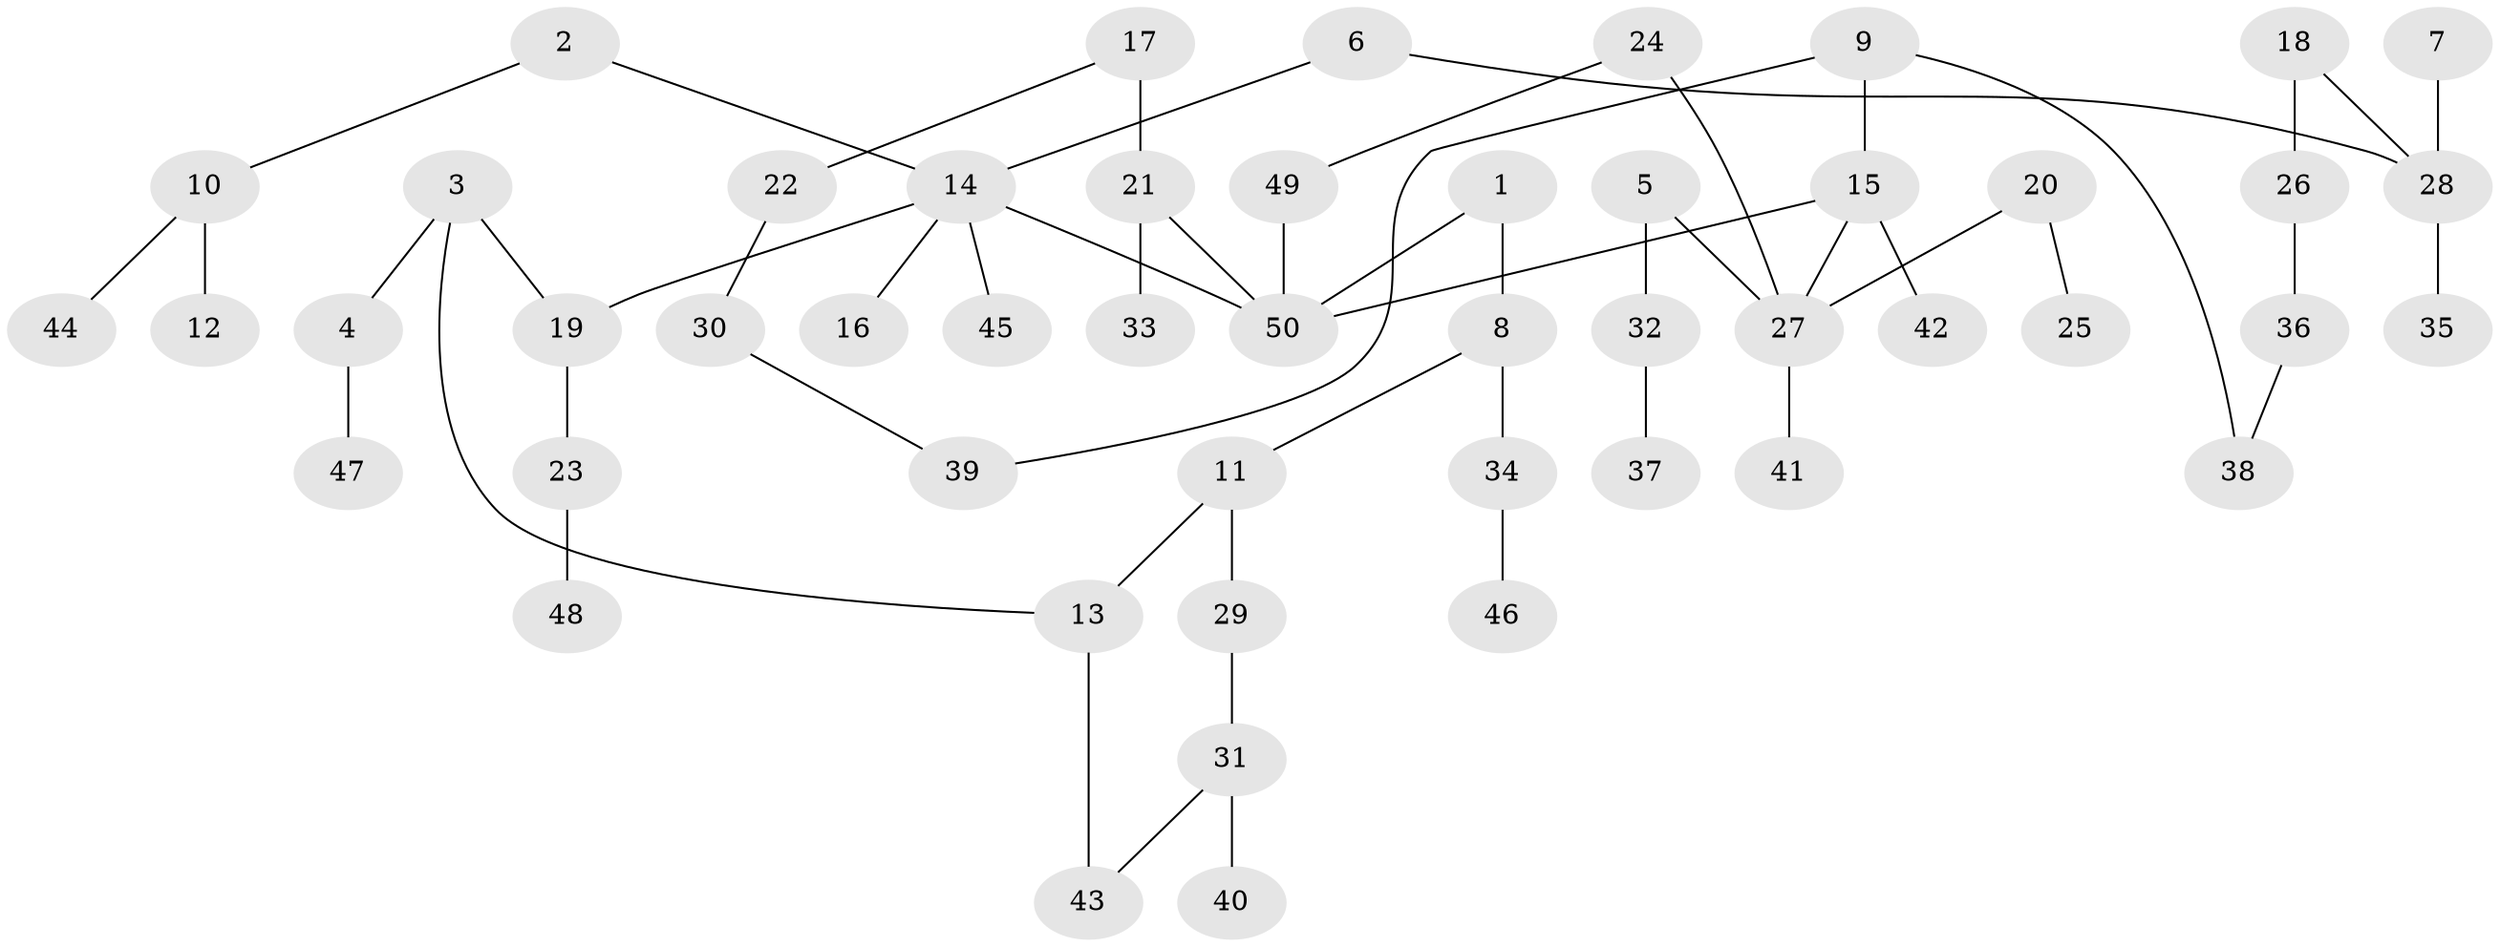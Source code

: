 // original degree distribution, {7: 0.014285714285714285, 6: 0.02857142857142857, 4: 0.04285714285714286, 2: 0.2714285714285714, 5: 0.02857142857142857, 1: 0.42857142857142855, 3: 0.18571428571428572}
// Generated by graph-tools (version 1.1) at 2025/36/03/04/25 23:36:08]
// undirected, 50 vertices, 54 edges
graph export_dot {
  node [color=gray90,style=filled];
  1;
  2;
  3;
  4;
  5;
  6;
  7;
  8;
  9;
  10;
  11;
  12;
  13;
  14;
  15;
  16;
  17;
  18;
  19;
  20;
  21;
  22;
  23;
  24;
  25;
  26;
  27;
  28;
  29;
  30;
  31;
  32;
  33;
  34;
  35;
  36;
  37;
  38;
  39;
  40;
  41;
  42;
  43;
  44;
  45;
  46;
  47;
  48;
  49;
  50;
  1 -- 8 [weight=1.0];
  1 -- 50 [weight=1.0];
  2 -- 10 [weight=1.0];
  2 -- 14 [weight=1.0];
  3 -- 4 [weight=1.0];
  3 -- 13 [weight=1.0];
  3 -- 19 [weight=1.0];
  4 -- 47 [weight=1.0];
  5 -- 27 [weight=1.0];
  5 -- 32 [weight=1.0];
  6 -- 14 [weight=1.0];
  6 -- 28 [weight=1.0];
  7 -- 28 [weight=1.0];
  8 -- 11 [weight=1.0];
  8 -- 34 [weight=1.0];
  9 -- 15 [weight=1.0];
  9 -- 38 [weight=1.0];
  9 -- 39 [weight=1.0];
  10 -- 12 [weight=1.0];
  10 -- 44 [weight=1.0];
  11 -- 13 [weight=1.0];
  11 -- 29 [weight=1.0];
  13 -- 43 [weight=1.0];
  14 -- 16 [weight=1.0];
  14 -- 19 [weight=1.0];
  14 -- 45 [weight=1.0];
  14 -- 50 [weight=1.0];
  15 -- 27 [weight=1.0];
  15 -- 42 [weight=1.0];
  15 -- 50 [weight=1.0];
  17 -- 21 [weight=1.0];
  17 -- 22 [weight=1.0];
  18 -- 26 [weight=1.0];
  18 -- 28 [weight=1.0];
  19 -- 23 [weight=1.0];
  20 -- 25 [weight=1.0];
  20 -- 27 [weight=1.0];
  21 -- 33 [weight=1.0];
  21 -- 50 [weight=1.0];
  22 -- 30 [weight=1.0];
  23 -- 48 [weight=1.0];
  24 -- 27 [weight=1.0];
  24 -- 49 [weight=1.0];
  26 -- 36 [weight=1.0];
  27 -- 41 [weight=1.0];
  28 -- 35 [weight=1.0];
  29 -- 31 [weight=1.0];
  30 -- 39 [weight=1.0];
  31 -- 40 [weight=1.0];
  31 -- 43 [weight=1.0];
  32 -- 37 [weight=1.0];
  34 -- 46 [weight=1.0];
  36 -- 38 [weight=1.0];
  49 -- 50 [weight=1.0];
}

